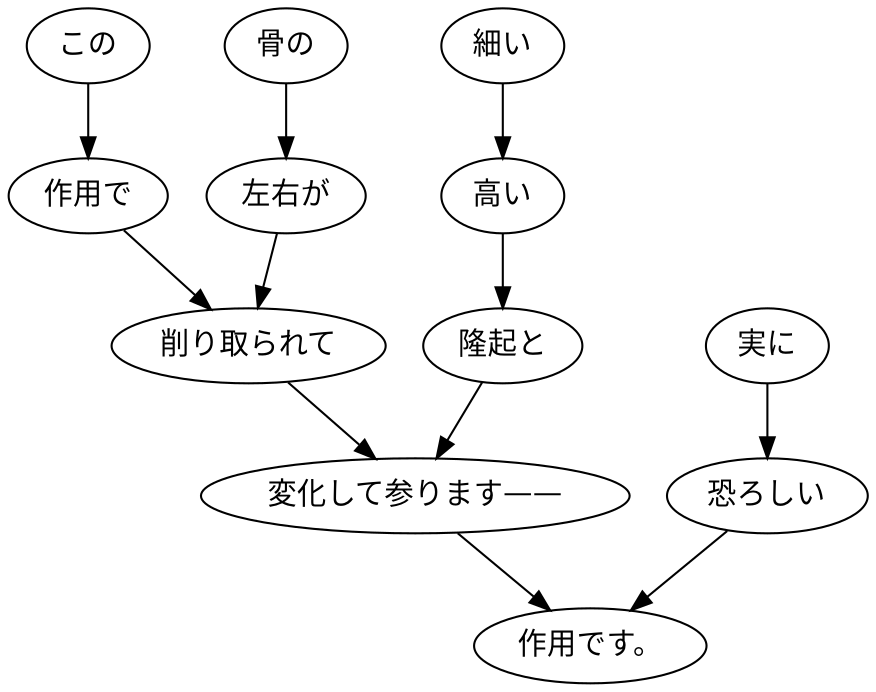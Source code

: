 digraph graph1982 {
	node0 [label="この"];
	node1 [label="作用で"];
	node2 [label="骨の"];
	node3 [label="左右が"];
	node4 [label="削り取られて"];
	node5 [label="細い"];
	node6 [label="高い"];
	node7 [label="隆起と"];
	node8 [label="変化して参ります——"];
	node9 [label="実に"];
	node10 [label="恐ろしい"];
	node11 [label="作用です。"];
	node0 -> node1;
	node1 -> node4;
	node2 -> node3;
	node3 -> node4;
	node4 -> node8;
	node5 -> node6;
	node6 -> node7;
	node7 -> node8;
	node8 -> node11;
	node9 -> node10;
	node10 -> node11;
}
